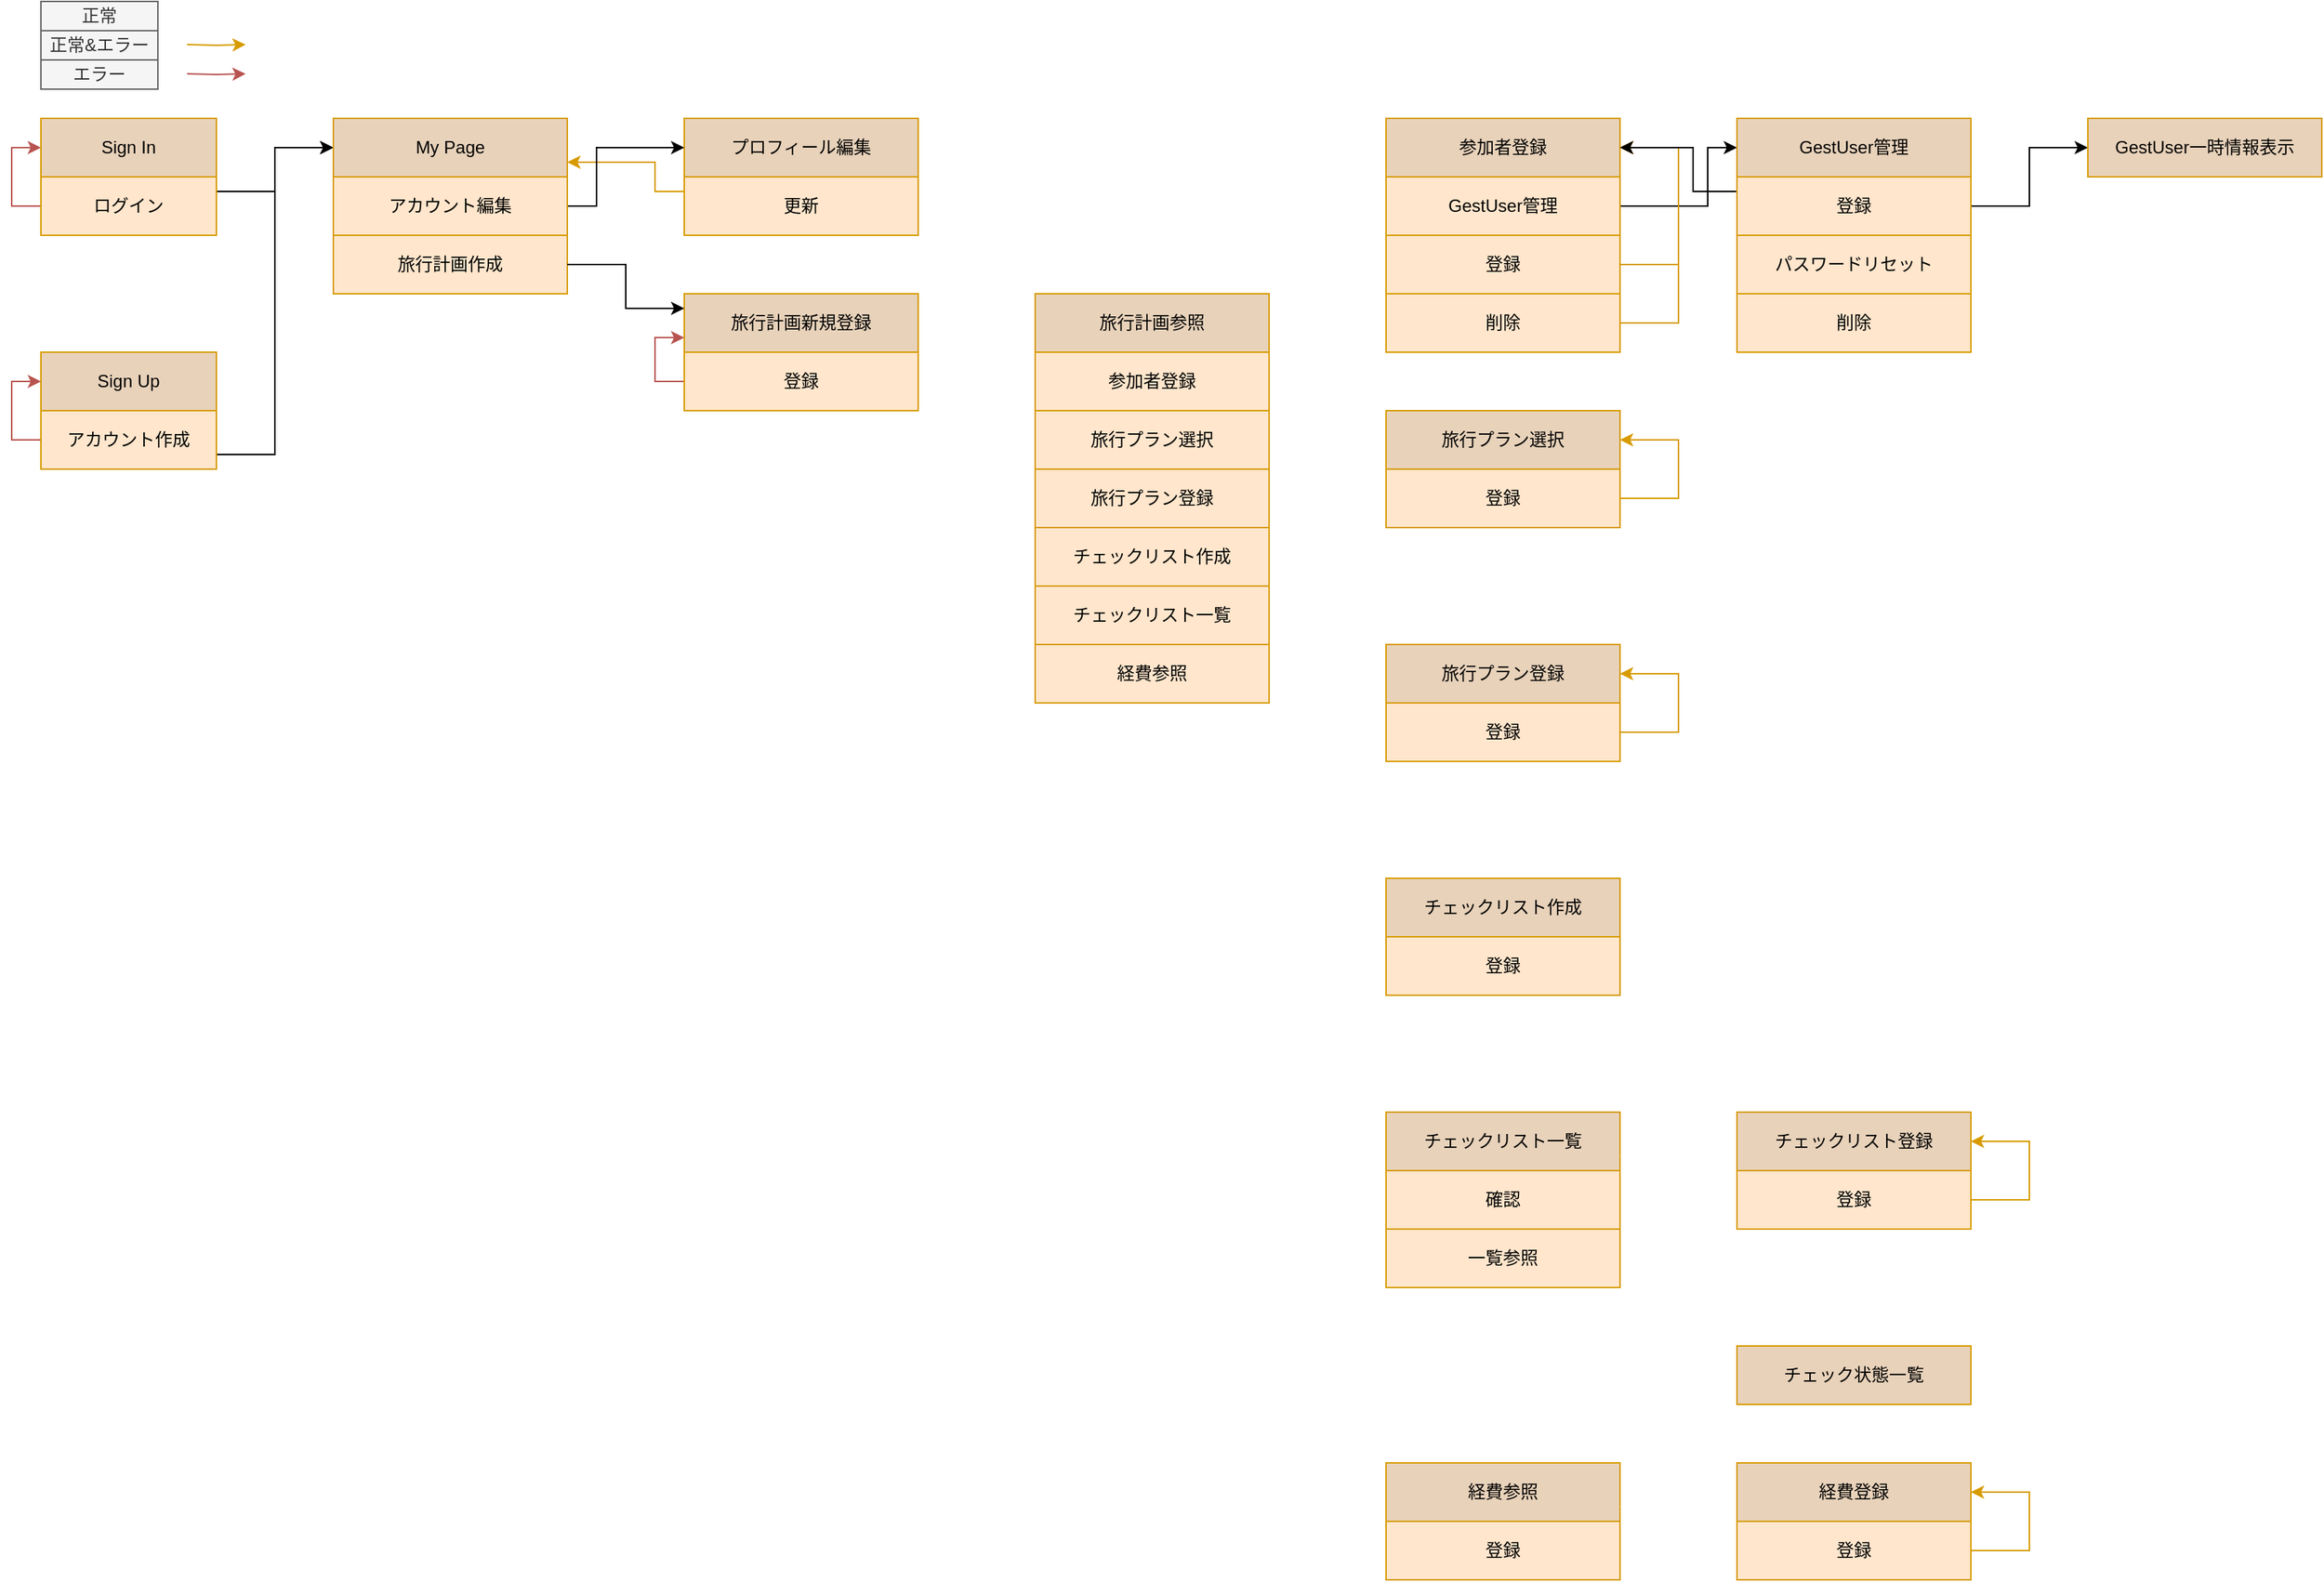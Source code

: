 <mxfile version="13.1.3">
    <diagram id="6hGFLwfOUW9BJ-s0fimq" name="Page-1">
        <mxGraphModel dx="1330" dy="504" grid="1" gridSize="10" guides="1" tooltips="1" connect="1" arrows="1" fold="1" page="1" pageScale="1" pageWidth="827" pageHeight="1169" math="0" shadow="0">
            <root>
                <mxCell id="0"/>
                <mxCell id="1" parent="0"/>
                <mxCell id="8" style="edgeStyle=orthogonalEdgeStyle;rounded=0;orthogonalLoop=1;jettySize=auto;html=1;exitX=1;exitY=0.5;exitDx=0;exitDy=0;entryX=0;entryY=0.5;entryDx=0;entryDy=0;fontColor=#000000;" parent="1" source="3" edge="1">
                    <mxGeometry relative="1" as="geometry">
                        <mxPoint x="240" y="100" as="targetPoint"/>
                        <Array as="points">
                            <mxPoint x="160" y="130"/>
                            <mxPoint x="200" y="130"/>
                            <mxPoint x="200" y="100"/>
                        </Array>
                    </mxGeometry>
                </mxCell>
                <mxCell id="36" style="edgeStyle=orthogonalEdgeStyle;rounded=0;orthogonalLoop=1;jettySize=auto;html=1;exitX=0;exitY=0.5;exitDx=0;exitDy=0;entryX=0;entryY=0.5;entryDx=0;entryDy=0;startArrow=none;startFill=0;fontColor=#000000;fillColor=#f8cecc;strokeColor=#b85450;" parent="1" source="3" target="4" edge="1">
                    <mxGeometry relative="1" as="geometry"/>
                </mxCell>
                <mxCell id="3" value="ログイン" style="rounded=0;whiteSpace=wrap;html=1;fillColor=#ffe6cc;strokeColor=#d79b00;fontColor=#000000;" parent="1" vertex="1">
                    <mxGeometry x="40" y="120" width="120" height="40" as="geometry"/>
                </mxCell>
                <mxCell id="4" value="Sign In" style="rounded=0;whiteSpace=wrap;html=1;fillColor=#E8D2BA;strokeColor=#d79b00;fontColor=#000000;" parent="1" vertex="1">
                    <mxGeometry x="40" y="80" width="120" height="40" as="geometry"/>
                </mxCell>
                <mxCell id="9" value="Sign Up" style="rounded=0;whiteSpace=wrap;html=1;fillColor=#E8D2BA;strokeColor=#d79b00;fontColor=#000000;" parent="1" vertex="1">
                    <mxGeometry x="40" y="240" width="120" height="40" as="geometry"/>
                </mxCell>
                <mxCell id="13" style="edgeStyle=orthogonalEdgeStyle;rounded=0;orthogonalLoop=1;jettySize=auto;html=1;exitX=1;exitY=0.5;exitDx=0;exitDy=0;entryX=0;entryY=0.5;entryDx=0;entryDy=0;fontColor=#000000;" parent="1" source="10" edge="1">
                    <mxGeometry relative="1" as="geometry">
                        <mxPoint x="240" y="100" as="targetPoint"/>
                        <Array as="points">
                            <mxPoint x="160" y="310"/>
                            <mxPoint x="200" y="310"/>
                            <mxPoint x="200" y="100"/>
                        </Array>
                    </mxGeometry>
                </mxCell>
                <mxCell id="35" style="edgeStyle=orthogonalEdgeStyle;rounded=0;orthogonalLoop=1;jettySize=auto;html=1;entryX=0;entryY=0.5;entryDx=0;entryDy=0;startArrow=none;startFill=0;fontColor=#000000;fillColor=#f8cecc;strokeColor=#b85450;" parent="1" source="10" target="9" edge="1">
                    <mxGeometry relative="1" as="geometry">
                        <Array as="points">
                            <mxPoint x="20" y="300"/>
                            <mxPoint x="20" y="260"/>
                        </Array>
                    </mxGeometry>
                </mxCell>
                <mxCell id="10" value="アカウント作成" style="rounded=0;whiteSpace=wrap;html=1;fillColor=#ffe6cc;strokeColor=#d79b00;fontColor=#000000;" parent="1" vertex="1">
                    <mxGeometry x="40" y="280" width="120" height="40" as="geometry"/>
                </mxCell>
                <mxCell id="22" value="プロフィール編集" style="rounded=0;whiteSpace=wrap;html=1;fillColor=#E8D2BA;strokeColor=#d79b00;fontColor=#000000;" parent="1" vertex="1">
                    <mxGeometry x="480" y="80" width="160" height="40" as="geometry"/>
                </mxCell>
                <mxCell id="42" style="edgeStyle=orthogonalEdgeStyle;rounded=0;orthogonalLoop=1;jettySize=auto;html=1;exitX=0;exitY=0.5;exitDx=0;exitDy=0;entryX=1;entryY=0.75;entryDx=0;entryDy=0;startArrow=none;startFill=0;fontColor=#000000;fillColor=#ffe6cc;strokeColor=#d79b00;" parent="1" source="23" edge="1">
                    <mxGeometry relative="1" as="geometry">
                        <mxPoint x="400" y="110" as="targetPoint"/>
                        <Array as="points">
                            <mxPoint x="480" y="130"/>
                            <mxPoint x="460" y="130"/>
                            <mxPoint x="460" y="110"/>
                        </Array>
                    </mxGeometry>
                </mxCell>
                <mxCell id="23" value="更新" style="rounded=0;whiteSpace=wrap;html=1;fillColor=#ffe6cc;strokeColor=#d79b00;fontColor=#000000;" parent="1" vertex="1">
                    <mxGeometry x="480" y="120" width="160" height="40" as="geometry"/>
                </mxCell>
                <mxCell id="25" value="My Page" style="rounded=0;whiteSpace=wrap;html=1;fillColor=#E8D2BA;strokeColor=#d79b00;fontColor=#000000;" parent="1" vertex="1">
                    <mxGeometry x="240" y="80" width="160" height="40" as="geometry"/>
                </mxCell>
                <mxCell id="40" style="edgeStyle=orthogonalEdgeStyle;rounded=0;orthogonalLoop=1;jettySize=auto;html=1;exitX=1;exitY=0.5;exitDx=0;exitDy=0;entryX=0;entryY=0.5;entryDx=0;entryDy=0;startArrow=none;startFill=0;fontColor=#000000;" parent="1" source="26" target="22" edge="1">
                    <mxGeometry relative="1" as="geometry">
                        <Array as="points">
                            <mxPoint x="420" y="140"/>
                            <mxPoint x="420" y="100"/>
                        </Array>
                    </mxGeometry>
                </mxCell>
                <mxCell id="26" value="アカウント編集" style="rounded=0;whiteSpace=wrap;html=1;fillColor=#ffe6cc;strokeColor=#d79b00;fontColor=#000000;" parent="1" vertex="1">
                    <mxGeometry x="240" y="120" width="160" height="40" as="geometry"/>
                </mxCell>
                <mxCell id="27" value="旅行計画作成" style="rounded=0;whiteSpace=wrap;html=1;fillColor=#ffe6cc;strokeColor=#d79b00;fontColor=#000000;" parent="1" vertex="1">
                    <mxGeometry x="240" y="160" width="160" height="40" as="geometry"/>
                </mxCell>
                <mxCell id="38" style="edgeStyle=orthogonalEdgeStyle;rounded=0;orthogonalLoop=1;jettySize=auto;html=1;startArrow=none;startFill=0;fontColor=#000000;fillColor=#f8cecc;strokeColor=#b85450;" parent="1" edge="1">
                    <mxGeometry relative="1" as="geometry">
                        <mxPoint x="140" y="49.5" as="sourcePoint"/>
                        <mxPoint x="180" y="49.5" as="targetPoint"/>
                    </mxGeometry>
                </mxCell>
                <mxCell id="48" style="edgeStyle=orthogonalEdgeStyle;rounded=0;orthogonalLoop=1;jettySize=auto;html=1;startArrow=none;startFill=0;fontColor=#000000;fillColor=#f5f5f5;strokeColor=#FFFFFF;" parent="1" edge="1">
                    <mxGeometry relative="1" as="geometry">
                        <mxPoint x="140" y="9.5" as="sourcePoint"/>
                        <mxPoint x="180" y="9.5" as="targetPoint"/>
                    </mxGeometry>
                </mxCell>
                <mxCell id="51" value="正常" style="rounded=0;whiteSpace=wrap;html=1;fillColor=#f5f5f5;strokeColor=#666666;fontColor=#333333;" parent="1" vertex="1">
                    <mxGeometry x="40" width="80" height="20" as="geometry"/>
                </mxCell>
                <mxCell id="52" value="正常&amp;amp;エラー" style="rounded=0;whiteSpace=wrap;html=1;fillColor=#f5f5f5;strokeColor=#666666;fontColor=#333333;" parent="1" vertex="1">
                    <mxGeometry x="40" y="20" width="80" height="20" as="geometry"/>
                </mxCell>
                <mxCell id="53" value="エラー" style="rounded=0;whiteSpace=wrap;html=1;fillColor=#f5f5f5;strokeColor=#666666;fontColor=#333333;" parent="1" vertex="1">
                    <mxGeometry x="40" y="40" width="80" height="20" as="geometry"/>
                </mxCell>
                <mxCell id="55" style="edgeStyle=orthogonalEdgeStyle;rounded=0;orthogonalLoop=1;jettySize=auto;html=1;startArrow=none;startFill=0;fontColor=#000000;fillColor=#ffe6cc;strokeColor=#d79b00;" parent="1" edge="1">
                    <mxGeometry relative="1" as="geometry">
                        <mxPoint x="140" y="29.5" as="sourcePoint"/>
                        <mxPoint x="180" y="29.5" as="targetPoint"/>
                    </mxGeometry>
                </mxCell>
                <mxCell id="58" value="旅行計画新規登録" style="rounded=0;whiteSpace=wrap;html=1;fillColor=#E8D2BA;strokeColor=#d79b00;fontColor=#000000;" parent="1" vertex="1">
                    <mxGeometry x="480" y="200" width="160" height="40" as="geometry"/>
                </mxCell>
                <mxCell id="59" style="edgeStyle=orthogonalEdgeStyle;rounded=0;orthogonalLoop=1;jettySize=auto;html=1;exitX=1;exitY=0.5;exitDx=0;exitDy=0;entryX=0;entryY=0.25;entryDx=0;entryDy=0;startArrow=none;startFill=0;fontColor=#000000;" parent="1" source="27" target="58" edge="1">
                    <mxGeometry relative="1" as="geometry">
                        <mxPoint x="410" y="170" as="sourcePoint"/>
                        <mxPoint x="490" y="130" as="targetPoint"/>
                    </mxGeometry>
                </mxCell>
                <mxCell id="62" style="edgeStyle=orthogonalEdgeStyle;rounded=0;orthogonalLoop=1;jettySize=auto;html=1;entryX=0;entryY=0.75;entryDx=0;entryDy=0;startArrow=none;startFill=0;strokeColor=#b85450;fontColor=#000000;fillColor=#f8cecc;" parent="1" source="60" target="58" edge="1">
                    <mxGeometry relative="1" as="geometry">
                        <Array as="points">
                            <mxPoint x="460" y="260"/>
                            <mxPoint x="460" y="230"/>
                        </Array>
                    </mxGeometry>
                </mxCell>
                <mxCell id="65" style="edgeStyle=orthogonalEdgeStyle;rounded=0;orthogonalLoop=1;jettySize=auto;html=1;exitX=1;exitY=0.5;exitDx=0;exitDy=0;entryX=0;entryY=0.5;entryDx=0;entryDy=0;startArrow=none;startFill=0;strokeColor=#FFFFFF;fontColor=#000000;" parent="1" source="60" target="63" edge="1">
                    <mxGeometry relative="1" as="geometry"/>
                </mxCell>
                <mxCell id="60" value="登録" style="rounded=0;whiteSpace=wrap;html=1;fillColor=#ffe6cc;strokeColor=#d79b00;fontColor=#000000;" parent="1" vertex="1">
                    <mxGeometry x="480" y="240" width="160" height="40" as="geometry"/>
                </mxCell>
                <mxCell id="63" value="旅行計画参照" style="rounded=0;whiteSpace=wrap;html=1;fillColor=#E8D2BA;strokeColor=#d79b00;fontColor=#000000;" parent="1" vertex="1">
                    <mxGeometry x="720" y="200" width="160" height="40" as="geometry"/>
                </mxCell>
                <mxCell id="78" style="edgeStyle=orthogonalEdgeStyle;rounded=0;orthogonalLoop=1;jettySize=auto;html=1;entryX=0;entryY=0.5;entryDx=0;entryDy=0;startArrow=none;startFill=0;strokeColor=#FFFFFF;fontColor=#000000;" parent="1" source="64" target="77" edge="1">
                    <mxGeometry relative="1" as="geometry"/>
                </mxCell>
                <mxCell id="64" value="参加者登録" style="rounded=0;whiteSpace=wrap;html=1;fillColor=#ffe6cc;strokeColor=#d79b00;fontColor=#000000;" parent="1" vertex="1">
                    <mxGeometry x="720" y="240" width="160" height="40" as="geometry"/>
                </mxCell>
                <mxCell id="90" style="edgeStyle=orthogonalEdgeStyle;rounded=0;orthogonalLoop=1;jettySize=auto;html=1;exitX=1;exitY=0.5;exitDx=0;exitDy=0;entryX=0;entryY=0.5;entryDx=0;entryDy=0;startArrow=none;startFill=0;strokeColor=#FFFFFF;fontColor=#000000;" parent="1" source="66" target="87" edge="1">
                    <mxGeometry relative="1" as="geometry"/>
                </mxCell>
                <mxCell id="66" value="旅行プラン選択" style="rounded=0;whiteSpace=wrap;html=1;fillColor=#ffe6cc;strokeColor=#d79b00;fontColor=#000000;" parent="1" vertex="1">
                    <mxGeometry x="720" y="280" width="160" height="40" as="geometry"/>
                </mxCell>
                <mxCell id="100" style="edgeStyle=orthogonalEdgeStyle;rounded=0;orthogonalLoop=1;jettySize=auto;html=1;exitX=1;exitY=0.5;exitDx=0;exitDy=0;entryX=0;entryY=0.5;entryDx=0;entryDy=0;startArrow=none;startFill=0;strokeColor=#FFFFFF;fontColor=#000000;" parent="1" source="67" target="96" edge="1">
                    <mxGeometry relative="1" as="geometry">
                        <Array as="points">
                            <mxPoint x="950" y="340"/>
                            <mxPoint x="950" y="460"/>
                        </Array>
                    </mxGeometry>
                </mxCell>
                <mxCell id="67" value="旅行プラン登録" style="rounded=0;whiteSpace=wrap;html=1;fillColor=#ffe6cc;strokeColor=#d79b00;fontColor=#000000;" parent="1" vertex="1">
                    <mxGeometry x="720" y="320" width="160" height="40" as="geometry"/>
                </mxCell>
                <mxCell id="102" style="edgeStyle=orthogonalEdgeStyle;rounded=0;orthogonalLoop=1;jettySize=auto;html=1;exitX=1;exitY=0.5;exitDx=0;exitDy=0;entryX=0;entryY=0.5;entryDx=0;entryDy=0;startArrow=none;startFill=0;strokeColor=#FFFFFF;fontColor=#000000;" parent="1" source="68" target="101" edge="1">
                    <mxGeometry relative="1" as="geometry">
                        <Array as="points">
                            <mxPoint x="940" y="380"/>
                            <mxPoint x="940" y="620"/>
                        </Array>
                    </mxGeometry>
                </mxCell>
                <mxCell id="68" value="チェックリスト作成" style="rounded=0;whiteSpace=wrap;html=1;fillColor=#ffe6cc;strokeColor=#d79b00;fontColor=#000000;" parent="1" vertex="1">
                    <mxGeometry x="720" y="360" width="160" height="40" as="geometry"/>
                </mxCell>
                <mxCell id="117" style="edgeStyle=orthogonalEdgeStyle;rounded=0;orthogonalLoop=1;jettySize=auto;html=1;exitX=1;exitY=0.5;exitDx=0;exitDy=0;entryX=0;entryY=0.5;entryDx=0;entryDy=0;startArrow=none;startFill=0;strokeColor=#FFFFFF;fontColor=#000000;" parent="1" source="69" target="106" edge="1">
                    <mxGeometry relative="1" as="geometry">
                        <Array as="points">
                            <mxPoint x="930" y="420"/>
                            <mxPoint x="930" y="780"/>
                        </Array>
                    </mxGeometry>
                </mxCell>
                <mxCell id="69" value="チェックリスト一覧" style="rounded=0;whiteSpace=wrap;html=1;fillColor=#ffe6cc;strokeColor=#d79b00;fontColor=#000000;" parent="1" vertex="1">
                    <mxGeometry x="720" y="400" width="160" height="40" as="geometry"/>
                </mxCell>
                <mxCell id="124" style="edgeStyle=orthogonalEdgeStyle;rounded=0;orthogonalLoop=1;jettySize=auto;html=1;exitX=1;exitY=0.5;exitDx=0;exitDy=0;startArrow=none;startFill=0;strokeColor=#FFFFFF;fontColor=#000000;entryX=0;entryY=0.5;entryDx=0;entryDy=0;" parent="1" source="70" target="118" edge="1">
                    <mxGeometry relative="1" as="geometry">
                        <mxPoint x="910" y="890" as="targetPoint"/>
                    </mxGeometry>
                </mxCell>
                <mxCell id="70" value="経費参照" style="rounded=0;whiteSpace=wrap;html=1;fillColor=#ffe6cc;strokeColor=#d79b00;fontColor=#000000;" parent="1" vertex="1">
                    <mxGeometry x="720" y="440" width="160" height="40" as="geometry"/>
                </mxCell>
                <mxCell id="77" value="参加者登録" style="rounded=0;whiteSpace=wrap;html=1;fillColor=#E8D2BA;strokeColor=#d79b00;fontColor=#000000;" parent="1" vertex="1">
                    <mxGeometry x="960" y="80" width="160" height="40" as="geometry"/>
                </mxCell>
                <mxCell id="85" style="edgeStyle=orthogonalEdgeStyle;rounded=0;orthogonalLoop=1;jettySize=auto;html=1;exitX=1;exitY=0.5;exitDx=0;exitDy=0;entryX=0;entryY=0.5;entryDx=0;entryDy=0;startArrow=none;startFill=0;fontColor=#000000;" parent="1" source="79" target="139" edge="1">
                    <mxGeometry relative="1" as="geometry">
                        <Array as="points">
                            <mxPoint x="1180" y="140"/>
                            <mxPoint x="1180" y="100"/>
                        </Array>
                    </mxGeometry>
                </mxCell>
                <mxCell id="79" value="GestUser管理" style="rounded=0;whiteSpace=wrap;html=1;fillColor=#ffe6cc;strokeColor=#d79b00;fontColor=#000000;" parent="1" vertex="1">
                    <mxGeometry x="960" y="120" width="160" height="40" as="geometry"/>
                </mxCell>
                <mxCell id="86" style="edgeStyle=orthogonalEdgeStyle;rounded=0;orthogonalLoop=1;jettySize=auto;html=1;exitX=1;exitY=0.5;exitDx=0;exitDy=0;startArrow=none;startFill=0;strokeColor=#d79b00;fontColor=#000000;fillColor=#ffe6cc;" parent="1" source="80" edge="1">
                    <mxGeometry relative="1" as="geometry">
                        <mxPoint x="1120" y="100" as="targetPoint"/>
                        <Array as="points">
                            <mxPoint x="1160" y="180"/>
                            <mxPoint x="1160" y="100"/>
                        </Array>
                    </mxGeometry>
                </mxCell>
                <mxCell id="80" value="登録" style="rounded=0;whiteSpace=wrap;html=1;fillColor=#ffe6cc;strokeColor=#d79b00;fontColor=#000000;" parent="1" vertex="1">
                    <mxGeometry x="960" y="160" width="160" height="40" as="geometry"/>
                </mxCell>
                <mxCell id="137" style="edgeStyle=orthogonalEdgeStyle;rounded=0;orthogonalLoop=1;jettySize=auto;html=1;exitX=1;exitY=0.5;exitDx=0;exitDy=0;entryX=1;entryY=0.5;entryDx=0;entryDy=0;fillColor=#ffe6cc;strokeColor=#d79b00;" parent="1" source="81" target="77" edge="1">
                    <mxGeometry relative="1" as="geometry">
                        <Array as="points">
                            <mxPoint x="1160" y="220"/>
                            <mxPoint x="1160" y="100"/>
                        </Array>
                    </mxGeometry>
                </mxCell>
                <mxCell id="81" value="削除" style="rounded=0;whiteSpace=wrap;html=1;fillColor=#ffe6cc;strokeColor=#d79b00;fontColor=#000000;" parent="1" vertex="1">
                    <mxGeometry x="960" y="200" width="160" height="40" as="geometry"/>
                </mxCell>
                <mxCell id="87" value="旅行プラン選択" style="rounded=0;whiteSpace=wrap;html=1;fillColor=#E8D2BA;strokeColor=#d79b00;fontColor=#000000;" parent="1" vertex="1">
                    <mxGeometry x="960" y="280" width="160" height="40" as="geometry"/>
                </mxCell>
                <mxCell id="91" style="edgeStyle=orthogonalEdgeStyle;rounded=0;orthogonalLoop=1;jettySize=auto;html=1;exitX=1;exitY=0.5;exitDx=0;exitDy=0;entryX=1;entryY=0.5;entryDx=0;entryDy=0;startArrow=none;startFill=0;strokeColor=#d79b00;fontColor=#000000;fillColor=#ffe6cc;" parent="1" source="88" target="87" edge="1">
                    <mxGeometry relative="1" as="geometry">
                        <Array as="points">
                            <mxPoint x="1160" y="340"/>
                            <mxPoint x="1160" y="300"/>
                        </Array>
                    </mxGeometry>
                </mxCell>
                <mxCell id="88" value="登録" style="rounded=0;whiteSpace=wrap;html=1;fillColor=#ffe6cc;strokeColor=#d79b00;fontColor=#000000;" parent="1" vertex="1">
                    <mxGeometry x="960" y="320" width="160" height="40" as="geometry"/>
                </mxCell>
                <mxCell id="96" value="旅行プラン登録" style="rounded=0;whiteSpace=wrap;html=1;fillColor=#E8D2BA;strokeColor=#d79b00;fontColor=#000000;" parent="1" vertex="1">
                    <mxGeometry x="960" y="440" width="160" height="40" as="geometry"/>
                </mxCell>
                <mxCell id="99" style="edgeStyle=orthogonalEdgeStyle;rounded=0;orthogonalLoop=1;jettySize=auto;html=1;entryX=1;entryY=0.5;entryDx=0;entryDy=0;startArrow=none;startFill=0;strokeColor=#d79b00;fontColor=#000000;fillColor=#ffe6cc;" parent="1" source="97" target="96" edge="1">
                    <mxGeometry relative="1" as="geometry">
                        <Array as="points">
                            <mxPoint x="1160" y="500"/>
                            <mxPoint x="1160" y="460"/>
                        </Array>
                    </mxGeometry>
                </mxCell>
                <mxCell id="97" value="登録" style="rounded=0;whiteSpace=wrap;html=1;fillColor=#ffe6cc;strokeColor=#d79b00;fontColor=#000000;" parent="1" vertex="1">
                    <mxGeometry x="960" y="480" width="160" height="40" as="geometry"/>
                </mxCell>
                <mxCell id="101" value="チェックリスト作成" style="rounded=0;whiteSpace=wrap;html=1;fillColor=#E8D2BA;strokeColor=#d79b00;fontColor=#000000;" parent="1" vertex="1">
                    <mxGeometry x="960" y="600" width="160" height="40" as="geometry"/>
                </mxCell>
                <mxCell id="105" style="edgeStyle=orthogonalEdgeStyle;rounded=0;orthogonalLoop=1;jettySize=auto;html=1;exitX=1;exitY=0.5;exitDx=0;exitDy=0;entryX=0;entryY=0.5;entryDx=0;entryDy=0;startArrow=none;startFill=0;strokeColor=#FFFFFF;fontColor=#000000;" parent="1" source="103" target="109" edge="1">
                    <mxGeometry relative="1" as="geometry"/>
                </mxCell>
                <mxCell id="103" value="登録" style="rounded=0;whiteSpace=wrap;html=1;fillColor=#ffe6cc;strokeColor=#d79b00;fontColor=#000000;" parent="1" vertex="1">
                    <mxGeometry x="960" y="640" width="160" height="40" as="geometry"/>
                </mxCell>
                <mxCell id="106" value="チェックリスト一覧" style="rounded=0;whiteSpace=wrap;html=1;fillColor=#E8D2BA;strokeColor=#d79b00;fontColor=#000000;" parent="1" vertex="1">
                    <mxGeometry x="960" y="760" width="160" height="40" as="geometry"/>
                </mxCell>
                <mxCell id="110" style="edgeStyle=orthogonalEdgeStyle;rounded=0;orthogonalLoop=1;jettySize=auto;html=1;entryX=0;entryY=0.5;entryDx=0;entryDy=0;startArrow=none;startFill=0;strokeColor=#FFFFFF;fontColor=#000000;" parent="1" source="107" target="109" edge="1">
                    <mxGeometry relative="1" as="geometry">
                        <Array as="points">
                            <mxPoint x="1140" y="820"/>
                            <mxPoint x="1140" y="780"/>
                        </Array>
                    </mxGeometry>
                </mxCell>
                <mxCell id="107" value="確認" style="rounded=0;whiteSpace=wrap;html=1;fillColor=#ffe6cc;strokeColor=#d79b00;fontColor=#000000;" parent="1" vertex="1">
                    <mxGeometry x="960" y="800" width="160" height="40" as="geometry"/>
                </mxCell>
                <mxCell id="116" style="edgeStyle=orthogonalEdgeStyle;rounded=0;orthogonalLoop=1;jettySize=auto;html=1;exitX=1;exitY=0.5;exitDx=0;exitDy=0;entryX=0;entryY=0.5;entryDx=0;entryDy=0;startArrow=none;startFill=0;strokeColor=#FFFFFF;fontColor=#000000;" parent="1" source="108" target="115" edge="1">
                    <mxGeometry relative="1" as="geometry"/>
                </mxCell>
                <mxCell id="108" value="一覧参照" style="rounded=0;whiteSpace=wrap;html=1;fillColor=#ffe6cc;strokeColor=#d79b00;fontColor=#000000;" parent="1" vertex="1">
                    <mxGeometry x="960" y="840" width="160" height="40" as="geometry"/>
                </mxCell>
                <mxCell id="109" value="チェックリスト登録" style="rounded=0;whiteSpace=wrap;html=1;fillColor=#E8D2BA;strokeColor=#d79b00;fontColor=#000000;" parent="1" vertex="1">
                    <mxGeometry x="1200" y="760" width="160" height="40" as="geometry"/>
                </mxCell>
                <mxCell id="113" style="edgeStyle=orthogonalEdgeStyle;rounded=0;orthogonalLoop=1;jettySize=auto;html=1;entryX=1;entryY=0.5;entryDx=0;entryDy=0;startArrow=none;startFill=0;strokeColor=#d79b00;fontColor=#000000;fillColor=#ffe6cc;" parent="1" source="111" target="109" edge="1">
                    <mxGeometry relative="1" as="geometry">
                        <Array as="points">
                            <mxPoint x="1400" y="820"/>
                            <mxPoint x="1400" y="780"/>
                        </Array>
                    </mxGeometry>
                </mxCell>
                <mxCell id="135" style="edgeStyle=orthogonalEdgeStyle;rounded=0;orthogonalLoop=1;jettySize=auto;html=1;exitX=0;exitY=0.5;exitDx=0;exitDy=0;entryX=1;entryY=0.75;entryDx=0;entryDy=0;startArrow=none;startFill=0;strokeColor=#FFFFFF;fontColor=#000000;" parent="1" source="111" target="106" edge="1">
                    <mxGeometry relative="1" as="geometry">
                        <Array as="points">
                            <mxPoint x="1180" y="820"/>
                            <mxPoint x="1180" y="790"/>
                        </Array>
                    </mxGeometry>
                </mxCell>
                <mxCell id="111" value="登録" style="rounded=0;whiteSpace=wrap;html=1;fillColor=#ffe6cc;strokeColor=#d79b00;fontColor=#000000;" parent="1" vertex="1">
                    <mxGeometry x="1200" y="800" width="160" height="40" as="geometry"/>
                </mxCell>
                <mxCell id="115" value="チェック状態一覧" style="rounded=0;whiteSpace=wrap;html=1;fillColor=#E8D2BA;strokeColor=#d79b00;fontColor=#000000;" parent="1" vertex="1">
                    <mxGeometry x="1200" y="920" width="160" height="40" as="geometry"/>
                </mxCell>
                <mxCell id="118" value="経費参照" style="rounded=0;whiteSpace=wrap;html=1;fillColor=#E8D2BA;strokeColor=#d79b00;fontColor=#000000;" parent="1" vertex="1">
                    <mxGeometry x="960" y="1000" width="160" height="40" as="geometry"/>
                </mxCell>
                <mxCell id="123" style="edgeStyle=orthogonalEdgeStyle;rounded=0;orthogonalLoop=1;jettySize=auto;html=1;exitX=1;exitY=0.5;exitDx=0;exitDy=0;entryX=0;entryY=0.25;entryDx=0;entryDy=0;startArrow=none;startFill=0;strokeColor=#FFFFFF;fontColor=#000000;" parent="1" source="119" target="120" edge="1">
                    <mxGeometry relative="1" as="geometry">
                        <Array as="points">
                            <mxPoint x="1140" y="1060"/>
                            <mxPoint x="1140" y="1010"/>
                        </Array>
                    </mxGeometry>
                </mxCell>
                <mxCell id="119" value="登録" style="rounded=0;whiteSpace=wrap;html=1;fillColor=#ffe6cc;strokeColor=#d79b00;fontColor=#000000;" parent="1" vertex="1">
                    <mxGeometry x="960" y="1040" width="160" height="40" as="geometry"/>
                </mxCell>
                <mxCell id="120" value="経費登録" style="rounded=0;whiteSpace=wrap;html=1;fillColor=#E8D2BA;strokeColor=#d79b00;fontColor=#000000;" parent="1" vertex="1">
                    <mxGeometry x="1200" y="1000" width="160" height="40" as="geometry"/>
                </mxCell>
                <mxCell id="131" style="edgeStyle=orthogonalEdgeStyle;rounded=0;orthogonalLoop=1;jettySize=auto;html=1;exitX=1;exitY=0.5;exitDx=0;exitDy=0;entryX=1;entryY=0.5;entryDx=0;entryDy=0;startArrow=none;startFill=0;strokeColor=#d79b00;fontColor=#000000;fillColor=#ffe6cc;" parent="1" source="122" target="120" edge="1">
                    <mxGeometry relative="1" as="geometry">
                        <Array as="points">
                            <mxPoint x="1400" y="1060"/>
                            <mxPoint x="1400" y="1020"/>
                        </Array>
                    </mxGeometry>
                </mxCell>
                <mxCell id="134" style="edgeStyle=orthogonalEdgeStyle;rounded=0;orthogonalLoop=1;jettySize=auto;html=1;exitX=0;exitY=0.5;exitDx=0;exitDy=0;entryX=1;entryY=0.75;entryDx=0;entryDy=0;startArrow=none;startFill=0;strokeColor=#FFFFFF;fontColor=#000000;" parent="1" source="122" target="118" edge="1">
                    <mxGeometry relative="1" as="geometry">
                        <Array as="points">
                            <mxPoint x="1180" y="1060"/>
                            <mxPoint x="1180" y="1030"/>
                        </Array>
                    </mxGeometry>
                </mxCell>
                <mxCell id="122" value="登録" style="rounded=0;whiteSpace=wrap;html=1;fillColor=#ffe6cc;strokeColor=#d79b00;fontColor=#000000;" parent="1" vertex="1">
                    <mxGeometry x="1200" y="1040" width="160" height="40" as="geometry"/>
                </mxCell>
                <mxCell id="139" value="GestUser管理" style="rounded=0;whiteSpace=wrap;html=1;fillColor=#E8D2BA;strokeColor=#d79b00;fontColor=#000000;" vertex="1" parent="1">
                    <mxGeometry x="1200" y="80" width="160" height="40" as="geometry"/>
                </mxCell>
                <mxCell id="144" style="edgeStyle=orthogonalEdgeStyle;rounded=0;orthogonalLoop=1;jettySize=auto;html=1;exitX=0;exitY=0.25;exitDx=0;exitDy=0;entryX=1;entryY=0.5;entryDx=0;entryDy=0;" edge="1" parent="1" source="143" target="77">
                    <mxGeometry relative="1" as="geometry">
                        <mxPoint x="1130" y="100" as="targetPoint"/>
                        <Array as="points">
                            <mxPoint x="1170" y="130"/>
                            <mxPoint x="1170" y="100"/>
                        </Array>
                    </mxGeometry>
                </mxCell>
                <mxCell id="149" style="edgeStyle=orthogonalEdgeStyle;rounded=0;orthogonalLoop=1;jettySize=auto;html=1;exitX=1;exitY=0.5;exitDx=0;exitDy=0;entryX=0;entryY=0.5;entryDx=0;entryDy=0;" edge="1" parent="1" source="143" target="148">
                    <mxGeometry relative="1" as="geometry"/>
                </mxCell>
                <mxCell id="143" value="登録" style="rounded=0;whiteSpace=wrap;html=1;fillColor=#ffe6cc;strokeColor=#d79b00;fontColor=#000000;" vertex="1" parent="1">
                    <mxGeometry x="1200" y="120" width="160" height="40" as="geometry"/>
                </mxCell>
                <mxCell id="146" value="パスワードリセット" style="rounded=0;whiteSpace=wrap;html=1;fillColor=#ffe6cc;strokeColor=#d79b00;fontColor=#000000;" vertex="1" parent="1">
                    <mxGeometry x="1200" y="160" width="160" height="40" as="geometry"/>
                </mxCell>
                <mxCell id="147" value="削除" style="rounded=0;whiteSpace=wrap;html=1;fillColor=#ffe6cc;strokeColor=#d79b00;fontColor=#000000;" vertex="1" parent="1">
                    <mxGeometry x="1200" y="200" width="160" height="40" as="geometry"/>
                </mxCell>
                <mxCell id="148" value="GestUser一時情報表示" style="rounded=0;whiteSpace=wrap;html=1;fillColor=#E8D2BA;strokeColor=#d79b00;fontColor=#000000;" vertex="1" parent="1">
                    <mxGeometry x="1440" y="80" width="160" height="40" as="geometry"/>
                </mxCell>
            </root>
        </mxGraphModel>
    </diagram>
</mxfile>